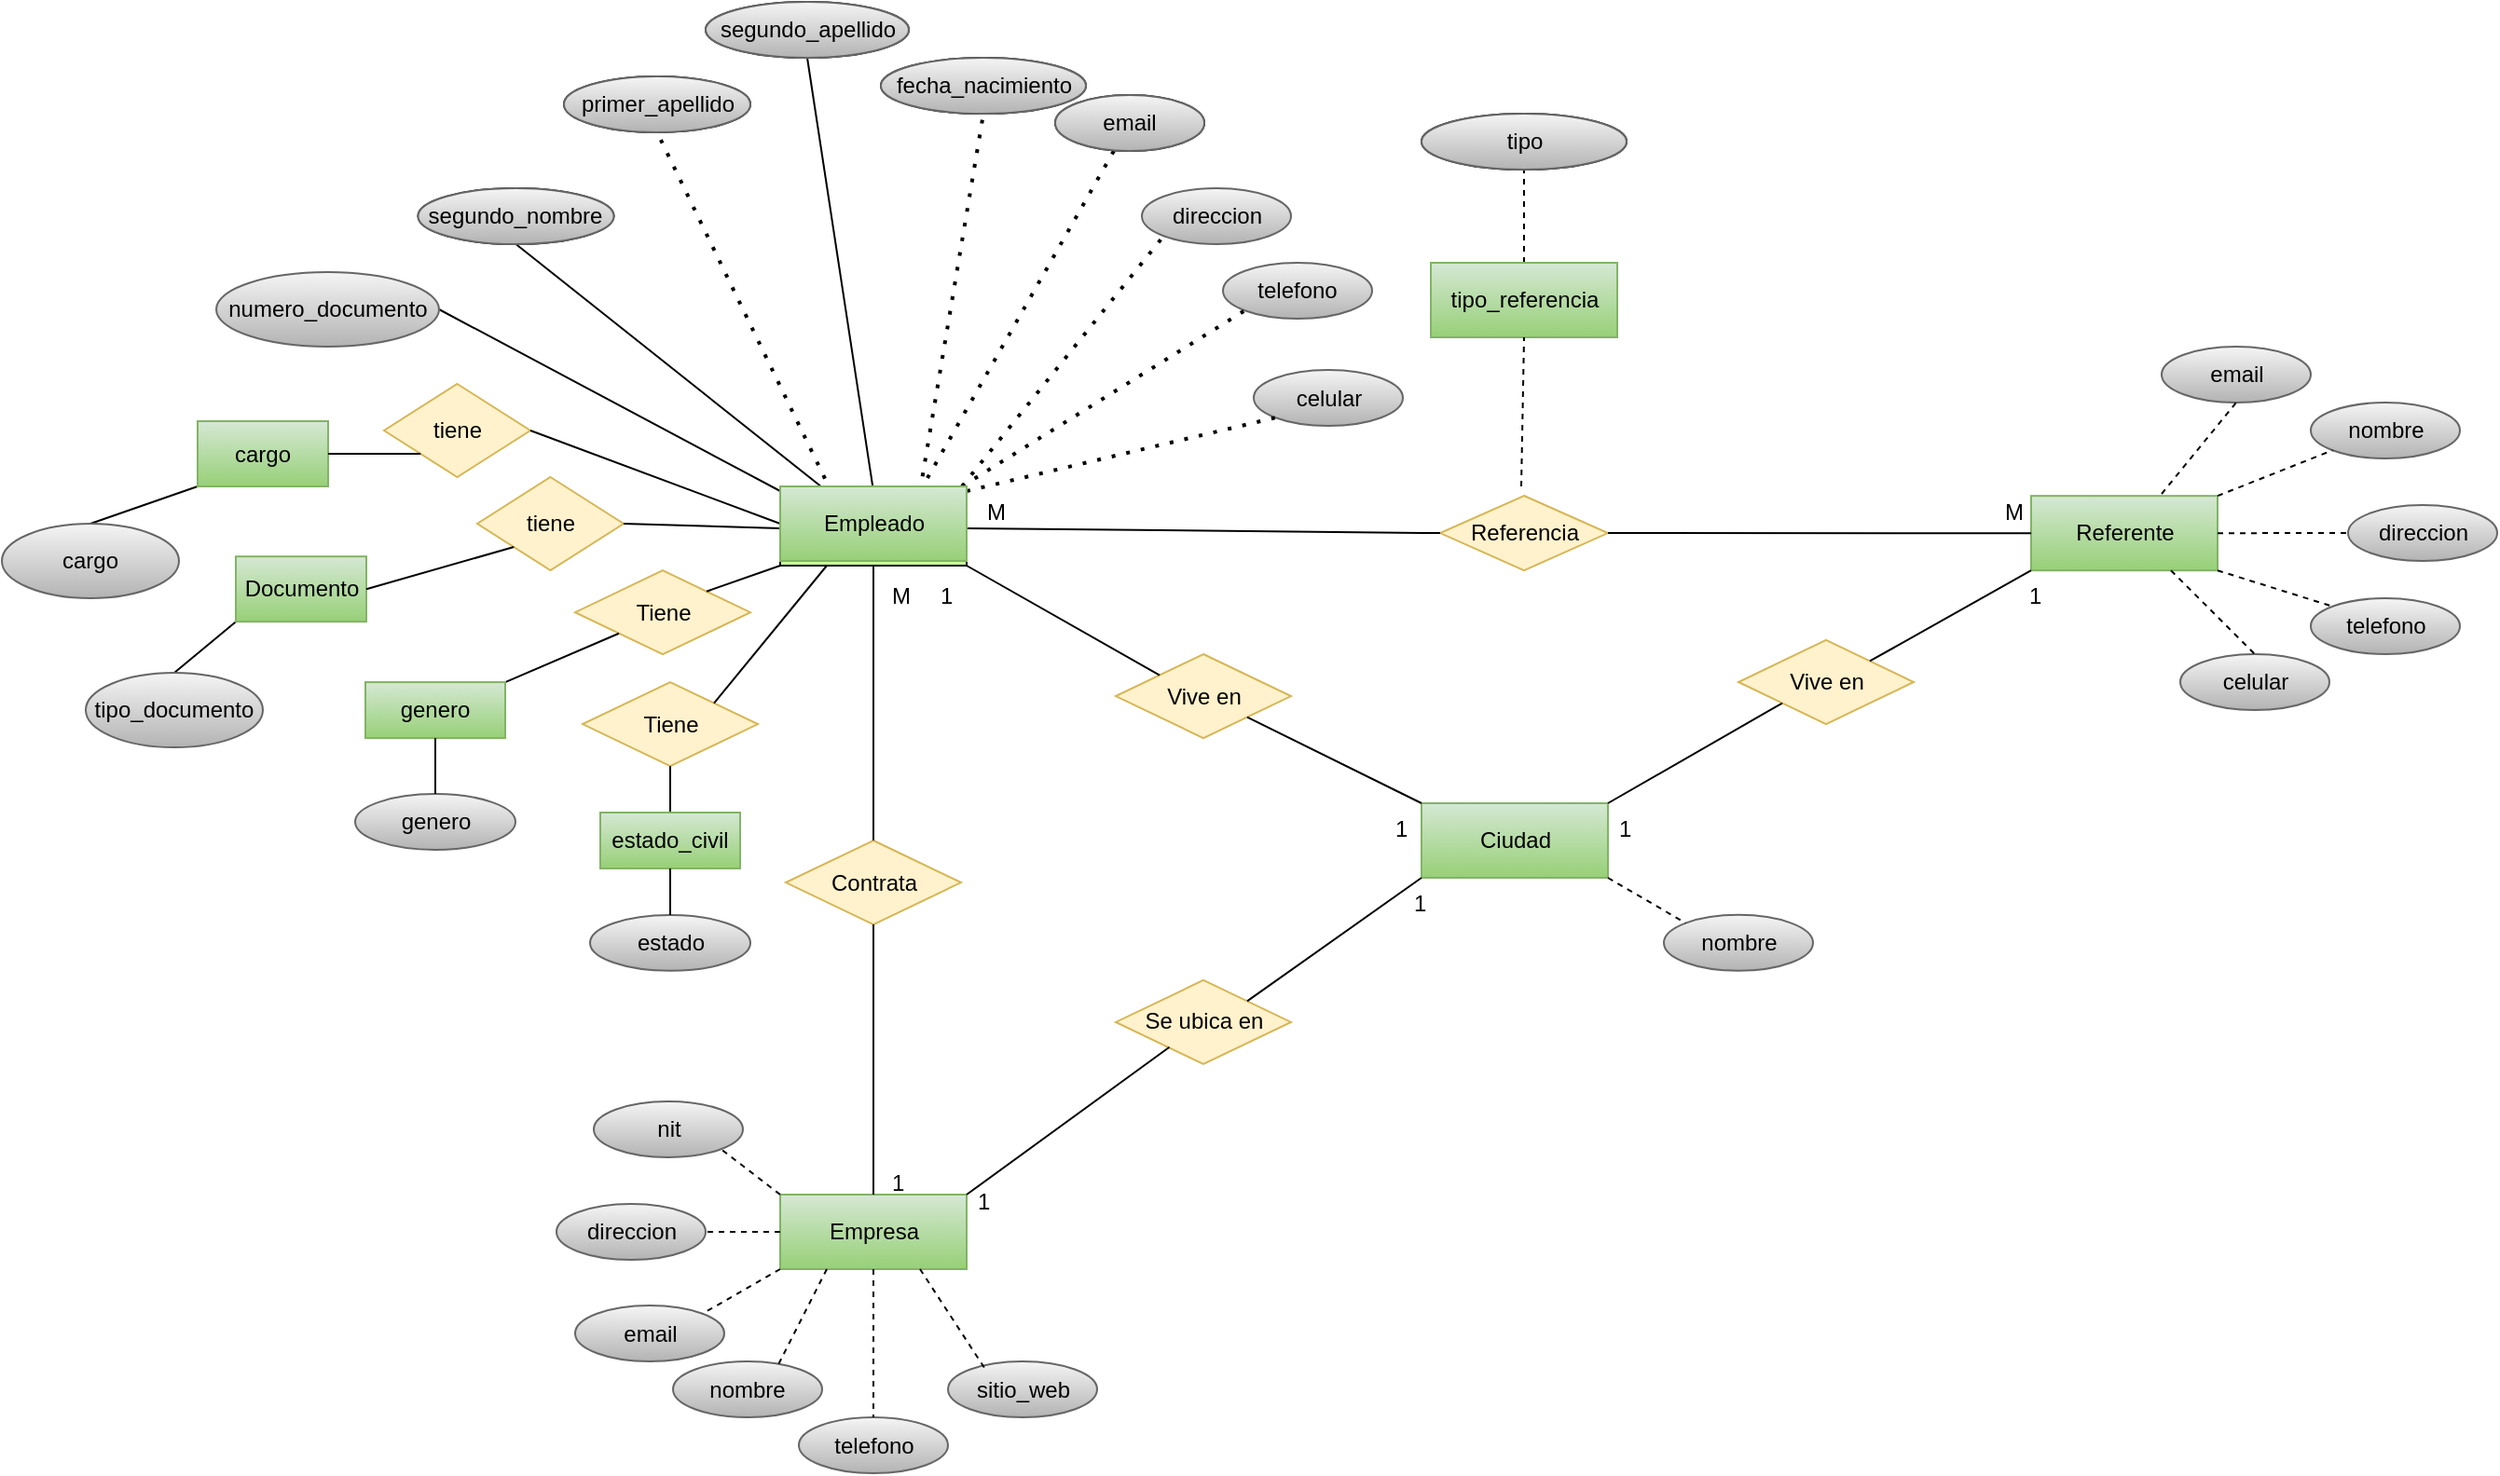 <mxfile version="14.9.3" type="google"><diagram id="QCPtFEc5R0eGPD_2gUka" name="Page-1"><mxGraphModel dx="1655" dy="1621" grid="1" gridSize="10" guides="1" tooltips="1" connect="1" arrows="1" fold="1" page="1" pageScale="1" pageWidth="827" pageHeight="1169" math="0" shadow="0"><root><mxCell id="0"/><mxCell id="1" parent="0"/><mxCell id="03Q_ZGFze8kil-wGgvbQ-1" value="Empleado" style="whiteSpace=wrap;html=1;align=center;fillColor=#CCFF99;" parent="1" vertex="1"><mxGeometry x="202.5" y="242.5" width="100" height="40" as="geometry"/></mxCell><mxCell id="03Q_ZGFze8kil-wGgvbQ-4" value="segundo_apellido" style="ellipse;whiteSpace=wrap;html=1;align=center;" parent="1" vertex="1"><mxGeometry x="162.5" y="-20" width="109" height="30" as="geometry"/></mxCell><mxCell id="03Q_ZGFze8kil-wGgvbQ-5" value="primer_apellido" style="ellipse;whiteSpace=wrap;html=1;align=center;" parent="1" vertex="1"><mxGeometry x="86.5" y="20" width="100" height="30" as="geometry"/></mxCell><mxCell id="03Q_ZGFze8kil-wGgvbQ-6" value="segundo_nombre" style="ellipse;whiteSpace=wrap;html=1;align=center;" parent="1" vertex="1"><mxGeometry x="8.25" y="80" width="105" height="30" as="geometry"/></mxCell><mxCell id="03Q_ZGFze8kil-wGgvbQ-9" value="Empresa" style="whiteSpace=wrap;html=1;align=center;fillColor=#d5e8d4;strokeColor=#82b366;gradientColor=#97d077;" parent="1" vertex="1"><mxGeometry x="202.5" y="620" width="100" height="40" as="geometry"/></mxCell><mxCell id="03Q_ZGFze8kil-wGgvbQ-10" value="Referente" style="whiteSpace=wrap;html=1;align=center;fillColor=#d5e8d4;strokeColor=#82b366;gradientColor=#97d077;" parent="1" vertex="1"><mxGeometry x="873.5" y="245.09" width="100" height="40" as="geometry"/></mxCell><mxCell id="G7bggJ8mP8m-IaVvU6eA-1" value="nit" style="ellipse;whiteSpace=wrap;html=1;align=center;gradientColor=#b3b3b3;fillColor=#f5f5f5;strokeColor=#666666;" parent="1" vertex="1"><mxGeometry x="102.5" y="570" width="80" height="30" as="geometry"/></mxCell><mxCell id="G7bggJ8mP8m-IaVvU6eA-3" value="direccion" style="ellipse;whiteSpace=wrap;html=1;align=center;gradientColor=#b3b3b3;fillColor=#f5f5f5;strokeColor=#666666;" parent="1" vertex="1"><mxGeometry x="82.5" y="625" width="80" height="30" as="geometry"/></mxCell><mxCell id="G7bggJ8mP8m-IaVvU6eA-4" value="email" style="ellipse;whiteSpace=wrap;html=1;align=center;gradientColor=#b3b3b3;fillColor=#f5f5f5;strokeColor=#666666;" parent="1" vertex="1"><mxGeometry x="92.5" y="679.5" width="80" height="30" as="geometry"/></mxCell><mxCell id="G7bggJ8mP8m-IaVvU6eA-12" value="" style="endArrow=none;dashed=1;html=1;entryX=1;entryY=1;entryDx=0;entryDy=0;" parent="1" target="G7bggJ8mP8m-IaVvU6eA-1" edge="1"><mxGeometry width="50" height="50" relative="1" as="geometry"><mxPoint x="202.5" y="620" as="sourcePoint"/><mxPoint x="492.5" y="570" as="targetPoint"/></mxGeometry></mxCell><mxCell id="G7bggJ8mP8m-IaVvU6eA-13" value="" style="endArrow=none;dashed=1;html=1;exitX=0;exitY=0.5;exitDx=0;exitDy=0;entryX=1;entryY=0.5;entryDx=0;entryDy=0;" parent="1" source="03Q_ZGFze8kil-wGgvbQ-9" target="G7bggJ8mP8m-IaVvU6eA-3" edge="1"><mxGeometry width="50" height="50" relative="1" as="geometry"><mxPoint x="442.5" y="620" as="sourcePoint"/><mxPoint x="492.5" y="570" as="targetPoint"/></mxGeometry></mxCell><mxCell id="G7bggJ8mP8m-IaVvU6eA-14" value="" style="endArrow=none;dashed=1;html=1;exitX=0;exitY=1;exitDx=0;exitDy=0;entryX=1;entryY=0;entryDx=0;entryDy=0;" parent="1" source="03Q_ZGFze8kil-wGgvbQ-9" target="G7bggJ8mP8m-IaVvU6eA-4" edge="1"><mxGeometry width="50" height="50" relative="1" as="geometry"><mxPoint x="442.5" y="620" as="sourcePoint"/><mxPoint x="492.5" y="570" as="targetPoint"/></mxGeometry></mxCell><mxCell id="G7bggJ8mP8m-IaVvU6eA-19" style="edgeStyle=orthogonalEdgeStyle;rounded=0;orthogonalLoop=1;jettySize=auto;html=1;exitX=0.5;exitY=1;exitDx=0;exitDy=0;" parent="1" source="03Q_ZGFze8kil-wGgvbQ-10" target="03Q_ZGFze8kil-wGgvbQ-10" edge="1"><mxGeometry relative="1" as="geometry"/></mxCell><mxCell id="mTFdNk2TtjwGFbEZQiYu-7" value="" style="endArrow=none;dashed=1;html=1;dashPattern=1 3;strokeWidth=2;entryX=0.5;entryY=1;entryDx=0;entryDy=0;" parent="1" target="03Q_ZGFze8kil-wGgvbQ-5" edge="1"><mxGeometry width="50" height="50" relative="1" as="geometry"><mxPoint x="230" y="243" as="sourcePoint"/><mxPoint x="278.819" y="180.389" as="targetPoint"/><Array as="points"/></mxGeometry></mxCell><mxCell id="mTFdNk2TtjwGFbEZQiYu-9" value="" style="endArrow=none;html=1;entryX=0.5;entryY=1;entryDx=0;entryDy=0;exitX=0.25;exitY=0;exitDx=0;exitDy=0;" parent="1" source="03Q_ZGFze8kil-wGgvbQ-1" target="03Q_ZGFze8kil-wGgvbQ-6" edge="1"><mxGeometry width="50" height="50" relative="1" as="geometry"><mxPoint x="212.5" y="239" as="sourcePoint"/><mxPoint x="252.5" y="322.5" as="targetPoint"/><Array as="points"/></mxGeometry></mxCell><mxCell id="G7bggJ8mP8m-IaVvU6eA-40" style="edgeStyle=orthogonalEdgeStyle;rounded=0;orthogonalLoop=1;jettySize=auto;html=1;exitX=0.5;exitY=1;exitDx=0;exitDy=0;" parent="1" edge="1"><mxGeometry relative="1" as="geometry"><mxPoint x="652.5" y="280" as="sourcePoint"/><mxPoint x="652.5" y="280" as="targetPoint"/></mxGeometry></mxCell><mxCell id="G7bggJ8mP8m-IaVvU6eA-41" value="nombre" style="ellipse;whiteSpace=wrap;html=1;align=center;gradientColor=#b3b3b3;fillColor=#f5f5f5;strokeColor=#666666;" parent="1" vertex="1"><mxGeometry x="1023.5" y="195" width="80" height="30" as="geometry"/></mxCell><mxCell id="G7bggJ8mP8m-IaVvU6eA-42" value="" style="endArrow=none;dashed=1;html=1;entryX=0;entryY=1;entryDx=0;entryDy=0;exitX=1;exitY=0;exitDx=0;exitDy=0;" parent="1" source="03Q_ZGFze8kil-wGgvbQ-10" target="G7bggJ8mP8m-IaVvU6eA-41" edge="1"><mxGeometry width="50" height="50" relative="1" as="geometry"><mxPoint x="973.5" y="-20.0" as="sourcePoint"/><mxPoint x="803.5" y="-50" as="targetPoint"/></mxGeometry></mxCell><mxCell id="G7bggJ8mP8m-IaVvU6eA-43" value="email" style="ellipse;whiteSpace=wrap;html=1;align=center;gradientColor=#b3b3b3;fillColor=#f5f5f5;strokeColor=#666666;" parent="1" vertex="1"><mxGeometry x="943.5" y="165" width="80" height="30" as="geometry"/></mxCell><mxCell id="G7bggJ8mP8m-IaVvU6eA-44" value="direccion" style="ellipse;whiteSpace=wrap;html=1;align=center;gradientColor=#b3b3b3;fillColor=#f5f5f5;strokeColor=#666666;" parent="1" vertex="1"><mxGeometry x="1043.5" y="250" width="80" height="30" as="geometry"/></mxCell><mxCell id="G7bggJ8mP8m-IaVvU6eA-45" value="" style="endArrow=none;dashed=1;html=1;entryX=0;entryY=0.5;entryDx=0;entryDy=0;exitX=1;exitY=0.5;exitDx=0;exitDy=0;" parent="1" source="03Q_ZGFze8kil-wGgvbQ-10" target="G7bggJ8mP8m-IaVvU6eA-44" edge="1"><mxGeometry width="50" height="50" relative="1" as="geometry"><mxPoint x="973.5" y="-1.137e-13" as="sourcePoint"/><mxPoint x="793.5" y="-40" as="targetPoint"/></mxGeometry></mxCell><mxCell id="G7bggJ8mP8m-IaVvU6eA-46" value="" style="endArrow=none;dashed=1;html=1;entryX=0.5;entryY=1;entryDx=0;entryDy=0;" parent="1" target="G7bggJ8mP8m-IaVvU6eA-43" edge="1"><mxGeometry width="50" height="50" relative="1" as="geometry"><mxPoint x="943.5" y="244" as="sourcePoint"/><mxPoint x="993.5" y="210" as="targetPoint"/></mxGeometry></mxCell><mxCell id="G7bggJ8mP8m-IaVvU6eA-49" value="telefono" style="ellipse;whiteSpace=wrap;html=1;align=center;gradientColor=#b3b3b3;fillColor=#f5f5f5;strokeColor=#666666;" parent="1" vertex="1"><mxGeometry x="1023.5" y="300" width="80" height="30" as="geometry"/></mxCell><mxCell id="G7bggJ8mP8m-IaVvU6eA-50" value="" style="endArrow=none;dashed=1;html=1;exitX=1;exitY=1;exitDx=0;exitDy=0;entryX=0;entryY=0;entryDx=0;entryDy=0;" parent="1" source="03Q_ZGFze8kil-wGgvbQ-10" target="G7bggJ8mP8m-IaVvU6eA-49" edge="1"><mxGeometry width="50" height="50" relative="1" as="geometry"><mxPoint x="923.5" y="280" as="sourcePoint"/><mxPoint x="923.5" y="330" as="targetPoint"/></mxGeometry></mxCell><mxCell id="G7bggJ8mP8m-IaVvU6eA-55" value="1" style="text;strokeColor=none;fillColor=none;spacingLeft=4;spacingRight=4;overflow=hidden;rotatable=0;points=[[0,0.5],[1,0.5]];portConstraint=eastwest;fontSize=12;" parent="1" vertex="1"><mxGeometry x="526.5" y="410" width="30" height="20" as="geometry"/></mxCell><mxCell id="G7bggJ8mP8m-IaVvU6eA-57" value="M" style="text;strokeColor=none;fillColor=none;spacingLeft=4;spacingRight=4;overflow=hidden;rotatable=0;points=[[0,0.5],[1,0.5]];portConstraint=eastwest;fontSize=12;" parent="1" vertex="1"><mxGeometry x="853.5" y="240" width="20" height="20" as="geometry"/></mxCell><mxCell id="G7bggJ8mP8m-IaVvU6eA-59" value="1" style="text;strokeColor=none;fillColor=none;spacingLeft=4;spacingRight=4;overflow=hidden;rotatable=0;points=[[0,0.5],[1,0.5]];portConstraint=eastwest;fontSize=12;" parent="1" vertex="1"><mxGeometry x="282.5" y="285.09" width="20" height="20" as="geometry"/></mxCell><mxCell id="G7bggJ8mP8m-IaVvU6eA-60" value="1" style="text;strokeColor=none;fillColor=none;spacingLeft=4;spacingRight=4;overflow=hidden;rotatable=0;points=[[0,0.5],[1,0.5]];portConstraint=eastwest;fontSize=12;" parent="1" vertex="1"><mxGeometry x="256.5" y="600" width="20" height="20" as="geometry"/></mxCell><mxCell id="g4G1-AN_KFnsyaZDeh5p-1" value="nombre" style="ellipse;whiteSpace=wrap;html=1;align=center;gradientColor=#b3b3b3;fillColor=#f5f5f5;strokeColor=#666666;" parent="1" vertex="1"><mxGeometry x="145" y="709.5" width="80" height="30" as="geometry"/></mxCell><mxCell id="g4G1-AN_KFnsyaZDeh5p-2" value="" style="endArrow=none;dashed=1;html=1;exitX=0.25;exitY=1;exitDx=0;exitDy=0;entryX=0.707;entryY=0.053;entryDx=0;entryDy=0;entryPerimeter=0;" parent="1" source="03Q_ZGFze8kil-wGgvbQ-9" target="g4G1-AN_KFnsyaZDeh5p-1" edge="1"><mxGeometry width="50" height="50" relative="1" as="geometry"><mxPoint x="212.5" y="670" as="sourcePoint"/><mxPoint x="170.784" y="694.393" as="targetPoint"/></mxGeometry></mxCell><mxCell id="g4G1-AN_KFnsyaZDeh5p-3" value="genero" style="ellipse;whiteSpace=wrap;html=1;align=center;gradientColor=#b3b3b3;fillColor=#f5f5f5;strokeColor=#666666;" parent="1" vertex="1"><mxGeometry x="-25.5" y="405.05" width="86" height="29.91" as="geometry"/></mxCell><mxCell id="g4G1-AN_KFnsyaZDeh5p-7" value="" style="endArrow=none;html=1;entryX=0.5;entryY=1;entryDx=0;entryDy=0;exitX=0.5;exitY=0;exitDx=0;exitDy=0;" parent="1" source="03Q_ZGFze8kil-wGgvbQ-1" target="03Q_ZGFze8kil-wGgvbQ-4" edge="1"><mxGeometry width="50" height="50" relative="1" as="geometry"><mxPoint x="237.5" y="252.5" as="sourcePoint"/><mxPoint x="222.5" y="182.5" as="targetPoint"/><Array as="points"/></mxGeometry></mxCell><mxCell id="g4G1-AN_KFnsyaZDeh5p-8" value="fecha_nacimiento" style="ellipse;whiteSpace=wrap;html=1;align=center;" parent="1" vertex="1"><mxGeometry x="256.5" y="10" width="110" height="30" as="geometry"/></mxCell><mxCell id="g4G1-AN_KFnsyaZDeh5p-9" value="" style="endArrow=none;dashed=1;html=1;dashPattern=1 3;strokeWidth=2;entryX=0.5;entryY=1;entryDx=0;entryDy=0;exitX=0.75;exitY=0;exitDx=0;exitDy=0;" parent="1" target="g4G1-AN_KFnsyaZDeh5p-8" edge="1" source="03Q_ZGFze8kil-wGgvbQ-1"><mxGeometry width="50" height="50" relative="1" as="geometry"><mxPoint x="302.5" y="250" as="sourcePoint"/><mxPoint x="322.5" y="182.5" as="targetPoint"/><Array as="points"/></mxGeometry></mxCell><mxCell id="g4G1-AN_KFnsyaZDeh5p-10" value="Referencia" style="rhombus;whiteSpace=wrap;html=1;fillColor=#fff2cc;strokeColor=#d6b656;" parent="1" vertex="1"><mxGeometry x="556.5" y="245" width="90" height="40.09" as="geometry"/></mxCell><mxCell id="g4G1-AN_KFnsyaZDeh5p-12" value="" style="endArrow=none;html=1;entryX=1;entryY=0.5;entryDx=0;entryDy=0;exitX=0;exitY=0.5;exitDx=0;exitDy=0;" parent="1" source="g4G1-AN_KFnsyaZDeh5p-10" target="03Q_ZGFze8kil-wGgvbQ-1" edge="1"><mxGeometry width="50" height="50" relative="1" as="geometry"><mxPoint x="476.5" y="360" as="sourcePoint"/><mxPoint x="526.5" y="310" as="targetPoint"/></mxGeometry></mxCell><mxCell id="g4G1-AN_KFnsyaZDeh5p-13" value="" style="endArrow=none;html=1;entryX=1;entryY=0.5;entryDx=0;entryDy=0;exitX=0;exitY=0.5;exitDx=0;exitDy=0;" parent="1" source="03Q_ZGFze8kil-wGgvbQ-10" target="g4G1-AN_KFnsyaZDeh5p-10" edge="1"><mxGeometry width="50" height="50" relative="1" as="geometry"><mxPoint x="686.5" y="360" as="sourcePoint"/><mxPoint x="526.5" y="310" as="targetPoint"/></mxGeometry></mxCell><mxCell id="g4G1-AN_KFnsyaZDeh5p-14" style="edgeStyle=orthogonalEdgeStyle;rounded=0;orthogonalLoop=1;jettySize=auto;html=1;exitX=0.5;exitY=1;exitDx=0;exitDy=0;" parent="1" source="G7bggJ8mP8m-IaVvU6eA-43" target="G7bggJ8mP8m-IaVvU6eA-43" edge="1"><mxGeometry relative="1" as="geometry"/></mxCell><mxCell id="g4G1-AN_KFnsyaZDeh5p-16" value="Ciudad" style="whiteSpace=wrap;html=1;align=center;fillColor=#d5e8d4;strokeColor=#82b366;gradientColor=#97d077;" parent="1" vertex="1"><mxGeometry x="546.5" y="410" width="100" height="40" as="geometry"/></mxCell><mxCell id="g4G1-AN_KFnsyaZDeh5p-17" value="tipo" style="ellipse;whiteSpace=wrap;html=1;align=center;" parent="1" vertex="1"><mxGeometry x="546.5" y="40" width="110" height="30" as="geometry"/></mxCell><mxCell id="g4G1-AN_KFnsyaZDeh5p-18" value="" style="endArrow=none;dashed=1;html=1;entryX=0.5;entryY=1;entryDx=0;entryDy=0;exitX=0.5;exitY=0;exitDx=0;exitDy=0;" parent="1" source="g4G1-AN_KFnsyaZDeh5p-76" target="g4G1-AN_KFnsyaZDeh5p-17" edge="1"><mxGeometry width="50" height="50" relative="1" as="geometry"><mxPoint x="602" y="120" as="sourcePoint"/><mxPoint x="936.5" y="205" as="targetPoint"/></mxGeometry></mxCell><mxCell id="g4G1-AN_KFnsyaZDeh5p-19" value="celular" style="ellipse;whiteSpace=wrap;html=1;align=center;gradientColor=#b3b3b3;fillColor=#f5f5f5;strokeColor=#666666;" parent="1" vertex="1"><mxGeometry x="953.5" y="330" width="80" height="30" as="geometry"/></mxCell><mxCell id="g4G1-AN_KFnsyaZDeh5p-20" value="" style="endArrow=none;dashed=1;html=1;exitX=0.75;exitY=1;exitDx=0;exitDy=0;entryX=0.5;entryY=0;entryDx=0;entryDy=0;" parent="1" source="03Q_ZGFze8kil-wGgvbQ-10" target="g4G1-AN_KFnsyaZDeh5p-19" edge="1"><mxGeometry width="50" height="50" relative="1" as="geometry"><mxPoint x="983.5" y="295.09" as="sourcePoint"/><mxPoint x="1044.372" y="334.72" as="targetPoint"/></mxGeometry></mxCell><mxCell id="g4G1-AN_KFnsyaZDeh5p-21" value="Vive en" style="rhombus;whiteSpace=wrap;html=1;fillColor=#fff2cc;strokeColor=#d6b656;" parent="1" vertex="1"><mxGeometry x="382.5" y="330" width="94" height="45.04" as="geometry"/></mxCell><mxCell id="g4G1-AN_KFnsyaZDeh5p-22" value="Vive en" style="rhombus;whiteSpace=wrap;html=1;fillColor=#fff2cc;strokeColor=#d6b656;" parent="1" vertex="1"><mxGeometry x="716.5" y="322.48" width="94" height="45.04" as="geometry"/></mxCell><mxCell id="g4G1-AN_KFnsyaZDeh5p-23" value="" style="endArrow=none;html=1;exitX=1;exitY=1;exitDx=0;exitDy=0;entryX=0;entryY=0;entryDx=0;entryDy=0;" parent="1" source="03Q_ZGFze8kil-wGgvbQ-1" target="g4G1-AN_KFnsyaZDeh5p-21" edge="1"><mxGeometry width="50" height="50" relative="1" as="geometry"><mxPoint x="636.5" y="570" as="sourcePoint"/><mxPoint x="686.5" y="520" as="targetPoint"/></mxGeometry></mxCell><mxCell id="g4G1-AN_KFnsyaZDeh5p-24" value="" style="endArrow=none;html=1;exitX=1;exitY=1;exitDx=0;exitDy=0;entryX=0;entryY=0;entryDx=0;entryDy=0;" parent="1" source="g4G1-AN_KFnsyaZDeh5p-21" target="g4G1-AN_KFnsyaZDeh5p-16" edge="1"><mxGeometry width="50" height="50" relative="1" as="geometry"><mxPoint x="466.5" y="401.5" as="sourcePoint"/><mxPoint x="567.6" y="470" as="targetPoint"/></mxGeometry></mxCell><mxCell id="g4G1-AN_KFnsyaZDeh5p-25" value="" style="endArrow=none;html=1;entryX=1;entryY=0;entryDx=0;entryDy=0;exitX=0;exitY=1;exitDx=0;exitDy=0;" parent="1" source="03Q_ZGFze8kil-wGgvbQ-10" target="g4G1-AN_KFnsyaZDeh5p-22" edge="1"><mxGeometry width="50" height="50" relative="1" as="geometry"><mxPoint x="876.5" y="320" as="sourcePoint"/><mxPoint x="423.0" y="371.26" as="targetPoint"/></mxGeometry></mxCell><mxCell id="g4G1-AN_KFnsyaZDeh5p-26" value="" style="endArrow=none;html=1;exitX=0;exitY=1;exitDx=0;exitDy=0;entryX=1;entryY=0;entryDx=0;entryDy=0;" parent="1" source="g4G1-AN_KFnsyaZDeh5p-22" target="g4G1-AN_KFnsyaZDeh5p-16" edge="1"><mxGeometry width="50" height="50" relative="1" as="geometry"><mxPoint x="331.9" y="312.76" as="sourcePoint"/><mxPoint x="433.0" y="381.26" as="targetPoint"/></mxGeometry></mxCell><mxCell id="g4G1-AN_KFnsyaZDeh5p-27" value="Se ubica en" style="rhombus;whiteSpace=wrap;html=1;fillColor=#fff2cc;strokeColor=#d6b656;" parent="1" vertex="1"><mxGeometry x="382.5" y="504.96" width="94" height="45.04" as="geometry"/></mxCell><mxCell id="g4G1-AN_KFnsyaZDeh5p-28" value="" style="endArrow=none;html=1;entryX=0;entryY=1;entryDx=0;entryDy=0;exitX=1;exitY=0;exitDx=0;exitDy=0;" parent="1" source="g4G1-AN_KFnsyaZDeh5p-27" target="g4G1-AN_KFnsyaZDeh5p-16" edge="1"><mxGeometry width="50" height="50" relative="1" as="geometry"><mxPoint x="456.5" y="511" as="sourcePoint"/><mxPoint x="596.5" y="480" as="targetPoint"/></mxGeometry></mxCell><mxCell id="g4G1-AN_KFnsyaZDeh5p-29" value="" style="endArrow=none;html=1;exitX=1;exitY=0;exitDx=0;exitDy=0;entryX=0.306;entryY=0.798;entryDx=0;entryDy=0;entryPerimeter=0;" parent="1" source="03Q_ZGFze8kil-wGgvbQ-9" target="g4G1-AN_KFnsyaZDeh5p-27" edge="1"><mxGeometry width="50" height="50" relative="1" as="geometry"><mxPoint x="205" y="600" as="sourcePoint"/><mxPoint x="339" y="523" as="targetPoint"/></mxGeometry></mxCell><mxCell id="g4G1-AN_KFnsyaZDeh5p-31" value="M" style="text;strokeColor=none;fillColor=none;spacingLeft=4;spacingRight=4;overflow=hidden;rotatable=0;points=[[0,0.5],[1,0.5]];portConstraint=eastwest;fontSize=12;" parent="1" vertex="1"><mxGeometry x="307.5" y="240" width="20" height="20" as="geometry"/></mxCell><mxCell id="g4G1-AN_KFnsyaZDeh5p-32" value="1" style="text;strokeColor=none;fillColor=none;spacingLeft=4;spacingRight=4;overflow=hidden;rotatable=0;points=[[0,0.5],[1,0.5]];portConstraint=eastwest;fontSize=12;" parent="1" vertex="1"><mxGeometry x="646.5" y="410" width="30" height="20" as="geometry"/></mxCell><mxCell id="g4G1-AN_KFnsyaZDeh5p-33" value="1" style="text;strokeColor=none;fillColor=none;spacingLeft=4;spacingRight=4;overflow=hidden;rotatable=0;points=[[0,0.5],[1,0.5]];portConstraint=eastwest;fontSize=12;" parent="1" vertex="1"><mxGeometry x="866.5" y="285.09" width="30" height="20" as="geometry"/></mxCell><mxCell id="g4G1-AN_KFnsyaZDeh5p-35" value="Contrata" style="rhombus;whiteSpace=wrap;html=1;fillColor=#fff2cc;strokeColor=#d6b656;" parent="1" vertex="1"><mxGeometry x="205.5" y="430" width="94" height="45.04" as="geometry"/></mxCell><mxCell id="g4G1-AN_KFnsyaZDeh5p-36" value="" style="endArrow=none;html=1;entryX=0.5;entryY=1;entryDx=0;entryDy=0;exitX=0.5;exitY=0;exitDx=0;exitDy=0;" parent="1" source="g4G1-AN_KFnsyaZDeh5p-35" target="03Q_ZGFze8kil-wGgvbQ-1" edge="1"><mxGeometry width="50" height="50" relative="1" as="geometry"><mxPoint x="596.5" y="590" as="sourcePoint"/><mxPoint x="646.5" y="540" as="targetPoint"/></mxGeometry></mxCell><mxCell id="g4G1-AN_KFnsyaZDeh5p-37" value="" style="endArrow=none;html=1;entryX=0.5;entryY=1;entryDx=0;entryDy=0;exitX=0.5;exitY=0;exitDx=0;exitDy=0;" parent="1" source="03Q_ZGFze8kil-wGgvbQ-9" target="g4G1-AN_KFnsyaZDeh5p-35" edge="1"><mxGeometry width="50" height="50" relative="1" as="geometry"><mxPoint x="262.5" y="440" as="sourcePoint"/><mxPoint x="262.5" y="292.5" as="targetPoint"/></mxGeometry></mxCell><mxCell id="g4G1-AN_KFnsyaZDeh5p-38" value="M" style="text;strokeColor=none;fillColor=none;spacingLeft=4;spacingRight=4;overflow=hidden;rotatable=0;points=[[0,0.5],[1,0.5]];portConstraint=eastwest;fontSize=12;" parent="1" vertex="1"><mxGeometry x="256.5" y="285.09" width="20" height="20" as="geometry"/></mxCell><mxCell id="g4G1-AN_KFnsyaZDeh5p-39" value="1" style="text;strokeColor=none;fillColor=none;spacingLeft=4;spacingRight=4;overflow=hidden;rotatable=0;points=[[0,0.5],[1,0.5]];portConstraint=eastwest;fontSize=12;" parent="1" vertex="1"><mxGeometry x="302.5" y="610" width="30" height="20" as="geometry"/></mxCell><mxCell id="g4G1-AN_KFnsyaZDeh5p-40" value="1" style="text;strokeColor=none;fillColor=none;spacingLeft=4;spacingRight=4;overflow=hidden;rotatable=0;points=[[0,0.5],[1,0.5]];portConstraint=eastwest;fontSize=12;" parent="1" vertex="1"><mxGeometry x="536.5" y="450" width="30" height="20" as="geometry"/></mxCell><mxCell id="g4G1-AN_KFnsyaZDeh5p-41" value="telefono" style="ellipse;whiteSpace=wrap;html=1;align=center;gradientColor=#b3b3b3;fillColor=#f5f5f5;strokeColor=#666666;" parent="1" vertex="1"><mxGeometry x="212.5" y="739.5" width="80" height="30" as="geometry"/></mxCell><mxCell id="g4G1-AN_KFnsyaZDeh5p-42" value="" style="endArrow=none;dashed=1;html=1;exitX=0.5;exitY=1;exitDx=0;exitDy=0;entryX=0.5;entryY=0;entryDx=0;entryDy=0;" parent="1" source="03Q_ZGFze8kil-wGgvbQ-9" target="g4G1-AN_KFnsyaZDeh5p-41" edge="1"><mxGeometry width="50" height="50" relative="1" as="geometry"><mxPoint x="237.5" y="670" as="sourcePoint"/><mxPoint x="232.5" y="730" as="targetPoint"/></mxGeometry></mxCell><mxCell id="g4G1-AN_KFnsyaZDeh5p-43" value="sitio_web" style="ellipse;whiteSpace=wrap;html=1;align=center;gradientColor=#b3b3b3;fillColor=#f5f5f5;strokeColor=#666666;" parent="1" vertex="1"><mxGeometry x="292.5" y="709.5" width="80" height="30" as="geometry"/></mxCell><mxCell id="g4G1-AN_KFnsyaZDeh5p-44" value="" style="endArrow=none;dashed=1;html=1;exitX=0.75;exitY=1;exitDx=0;exitDy=0;entryX=0.244;entryY=0.114;entryDx=0;entryDy=0;entryPerimeter=0;" parent="1" source="03Q_ZGFze8kil-wGgvbQ-9" target="g4G1-AN_KFnsyaZDeh5p-43" edge="1"><mxGeometry width="50" height="50" relative="1" as="geometry"><mxPoint x="262.5" y="670" as="sourcePoint"/><mxPoint x="262.5" y="749.5" as="targetPoint"/></mxGeometry></mxCell><mxCell id="g4G1-AN_KFnsyaZDeh5p-46" value="nombre" style="ellipse;whiteSpace=wrap;html=1;align=center;gradientColor=#b3b3b3;fillColor=#f5f5f5;strokeColor=#666666;" vertex="1" parent="1"><mxGeometry x="676.5" y="469.91" width="80" height="30" as="geometry"/></mxCell><mxCell id="g4G1-AN_KFnsyaZDeh5p-47" value="" style="endArrow=none;dashed=1;html=1;exitX=1;exitY=1;exitDx=0;exitDy=0;entryX=0;entryY=0;entryDx=0;entryDy=0;" edge="1" parent="1" source="g4G1-AN_KFnsyaZDeh5p-16" target="g4G1-AN_KFnsyaZDeh5p-46"><mxGeometry width="50" height="50" relative="1" as="geometry"><mxPoint x="958.5" y="295.09" as="sourcePoint"/><mxPoint x="1003.5" y="340" as="targetPoint"/></mxGeometry></mxCell><mxCell id="X1nyA_-3hiRsS7B7yB-s-1" value="tiene" style="rhombus;whiteSpace=wrap;html=1;fillColor=#fff2cc;strokeColor=#d6b656;" vertex="1" parent="1"><mxGeometry x="40" y="235" width="78.5" height="50" as="geometry"/></mxCell><mxCell id="g4G1-AN_KFnsyaZDeh5p-49" value="Tiene" style="rhombus;whiteSpace=wrap;html=1;fillColor=#fff2cc;strokeColor=#d6b656;" vertex="1" parent="1"><mxGeometry x="92.5" y="285.09" width="94" height="45.04" as="geometry"/></mxCell><mxCell id="g4G1-AN_KFnsyaZDeh5p-50" value="" style="endArrow=none;html=1;entryX=0;entryY=1;entryDx=0;entryDy=0;exitX=1;exitY=0;exitDx=0;exitDy=0;" edge="1" parent="1" source="g4G1-AN_KFnsyaZDeh5p-49" target="03Q_ZGFze8kil-wGgvbQ-1"><mxGeometry width="50" height="50" relative="1" as="geometry"><mxPoint x="120" y="330" as="sourcePoint"/><mxPoint x="600" y="370" as="targetPoint"/></mxGeometry></mxCell><mxCell id="g4G1-AN_KFnsyaZDeh5p-51" value="" style="endArrow=none;html=1;entryX=0;entryY=1;entryDx=0;entryDy=0;exitX=1;exitY=0;exitDx=0;exitDy=0;" edge="1" parent="1" source="g4G1-AN_KFnsyaZDeh5p-53" target="g4G1-AN_KFnsyaZDeh5p-49"><mxGeometry width="50" height="50" relative="1" as="geometry"><mxPoint x="30" y="420" as="sourcePoint"/><mxPoint x="212.5" y="292.5" as="targetPoint"/></mxGeometry></mxCell><mxCell id="g4G1-AN_KFnsyaZDeh5p-53" value="genero" style="whiteSpace=wrap;html=1;align=center;fillColor=#d5e8d4;strokeColor=#82b366;gradientColor=#97d077;" vertex="1" parent="1"><mxGeometry x="-20" y="345.04" width="75" height="30" as="geometry"/></mxCell><mxCell id="g4G1-AN_KFnsyaZDeh5p-54" value="" style="endArrow=none;html=1;exitX=0.5;exitY=1;exitDx=0;exitDy=0;entryX=0.5;entryY=0;entryDx=0;entryDy=0;" edge="1" parent="1" source="g4G1-AN_KFnsyaZDeh5p-53" target="g4G1-AN_KFnsyaZDeh5p-3"><mxGeometry width="50" height="50" relative="1" as="geometry"><mxPoint x="550" y="420" as="sourcePoint"/><mxPoint x="600" y="370" as="targetPoint"/></mxGeometry></mxCell><mxCell id="X1nyA_-3hiRsS7B7yB-s-3" value="" style="endArrow=none;html=1;entryX=0.5;entryY=0;entryDx=0;entryDy=0;exitX=0;exitY=1;exitDx=0;exitDy=0;" edge="1" parent="1" source="X1nyA_-3hiRsS7B7yB-s-11" target="X1nyA_-3hiRsS7B7yB-s-33"><mxGeometry width="50" height="50" relative="1" as="geometry"><mxPoint x="-120" y="252.5" as="sourcePoint"/><mxPoint x="-105.0" y="250" as="targetPoint"/></mxGeometry></mxCell><mxCell id="X1nyA_-3hiRsS7B7yB-s-5" value="" style="endArrow=none;html=1;entryX=1;entryY=0.5;entryDx=0;entryDy=0;exitX=0;exitY=0.5;exitDx=0;exitDy=0;" edge="1" parent="1" source="03Q_ZGFze8kil-wGgvbQ-1" target="X1nyA_-3hiRsS7B7yB-s-1"><mxGeometry width="50" height="50" relative="1" as="geometry"><mxPoint x="200" y="260" as="sourcePoint"/><mxPoint x="110.0" y="238.77" as="targetPoint"/></mxGeometry></mxCell><mxCell id="g4G1-AN_KFnsyaZDeh5p-57" value="estado" style="ellipse;whiteSpace=wrap;html=1;align=center;gradientColor=#b3b3b3;fillColor=#f5f5f5;strokeColor=#666666;" vertex="1" parent="1"><mxGeometry x="100.5" y="470" width="86" height="29.91" as="geometry"/></mxCell><mxCell id="g4G1-AN_KFnsyaZDeh5p-58" value="Tiene" style="rhombus;whiteSpace=wrap;html=1;fillColor=#fff2cc;strokeColor=#d6b656;" vertex="1" parent="1"><mxGeometry x="96.5" y="345.04" width="94" height="45.04" as="geometry"/></mxCell><mxCell id="g4G1-AN_KFnsyaZDeh5p-59" value="" style="endArrow=none;html=1;entryX=0.25;entryY=1;entryDx=0;entryDy=0;exitX=1;exitY=0;exitDx=0;exitDy=0;" edge="1" parent="1" source="g4G1-AN_KFnsyaZDeh5p-58" target="03Q_ZGFze8kil-wGgvbQ-1"><mxGeometry width="50" height="50" relative="1" as="geometry"><mxPoint x="200" y="360" as="sourcePoint"/><mxPoint x="268" y="322.5" as="targetPoint"/></mxGeometry></mxCell><mxCell id="g4G1-AN_KFnsyaZDeh5p-60" value="" style="endArrow=none;html=1;entryX=0.5;entryY=1;entryDx=0;entryDy=0;exitX=0.5;exitY=0;exitDx=0;exitDy=0;" edge="1" parent="1" source="g4G1-AN_KFnsyaZDeh5p-61" target="g4G1-AN_KFnsyaZDeh5p-58"><mxGeometry width="50" height="50" relative="1" as="geometry"><mxPoint x="95.5" y="460" as="sourcePoint"/><mxPoint x="278" y="332.5" as="targetPoint"/></mxGeometry></mxCell><mxCell id="g4G1-AN_KFnsyaZDeh5p-61" value="estado_civil" style="whiteSpace=wrap;html=1;align=center;fillColor=#d5e8d4;strokeColor=#82b366;gradientColor=#97d077;" vertex="1" parent="1"><mxGeometry x="106" y="415" width="75" height="30" as="geometry"/></mxCell><mxCell id="g4G1-AN_KFnsyaZDeh5p-62" value="" style="endArrow=none;html=1;exitX=0.5;exitY=1;exitDx=0;exitDy=0;entryX=0.5;entryY=0;entryDx=0;entryDy=0;" edge="1" parent="1" source="g4G1-AN_KFnsyaZDeh5p-61" target="g4G1-AN_KFnsyaZDeh5p-57"><mxGeometry width="50" height="50" relative="1" as="geometry"><mxPoint x="615.5" y="460" as="sourcePoint"/><mxPoint x="665.5" y="410" as="targetPoint"/></mxGeometry></mxCell><mxCell id="X1nyA_-3hiRsS7B7yB-s-11" value="Documento" style="rounded=0;whiteSpace=wrap;html=1;fillColor=#d5e8d4;strokeColor=#82b366;gradientColor=#97d077;" vertex="1" parent="1"><mxGeometry x="-89.5" y="277.59" width="70" height="35" as="geometry"/></mxCell><mxCell id="X1nyA_-3hiRsS7B7yB-s-13" value="" style="endArrow=none;html=1;entryX=1;entryY=0.5;entryDx=0;entryDy=0;exitX=0;exitY=1;exitDx=0;exitDy=0;" edge="1" target="X1nyA_-3hiRsS7B7yB-s-11" parent="1" source="X1nyA_-3hiRsS7B7yB-s-1"><mxGeometry width="50" height="50" relative="1" as="geometry"><mxPoint x="21.5" y="255.0" as="sourcePoint"/><mxPoint x="20" y="205" as="targetPoint"/></mxGeometry></mxCell><mxCell id="X1nyA_-3hiRsS7B7yB-s-16" value="" style="endArrow=none;html=1;entryX=1;entryY=0.5;entryDx=0;entryDy=0;exitX=0;exitY=0;exitDx=0;exitDy=0;" edge="1" parent="1" source="03Q_ZGFze8kil-wGgvbQ-1" target="X1nyA_-3hiRsS7B7yB-s-43"><mxGeometry width="50" height="50" relative="1" as="geometry"><mxPoint x="-90" y="177.5" as="sourcePoint"/><mxPoint x="40.0" y="215" as="targetPoint"/></mxGeometry></mxCell><mxCell id="g4G1-AN_KFnsyaZDeh5p-67" value="email" style="ellipse;whiteSpace=wrap;html=1;align=center;" vertex="1" parent="1"><mxGeometry x="350" y="30" width="80" height="30" as="geometry"/></mxCell><mxCell id="g4G1-AN_KFnsyaZDeh5p-68" value="direccion" style="ellipse;whiteSpace=wrap;html=1;align=center;gradientColor=#b3b3b3;fillColor=#f5f5f5;strokeColor=#666666;" vertex="1" parent="1"><mxGeometry x="396.5" y="80" width="80" height="30" as="geometry"/></mxCell><mxCell id="g4G1-AN_KFnsyaZDeh5p-69" value="telefono" style="ellipse;whiteSpace=wrap;html=1;align=center;gradientColor=#b3b3b3;fillColor=#f5f5f5;strokeColor=#666666;" vertex="1" parent="1"><mxGeometry x="440" y="120" width="80" height="30" as="geometry"/></mxCell><mxCell id="g4G1-AN_KFnsyaZDeh5p-70" value="celular" style="ellipse;whiteSpace=wrap;html=1;align=center;gradientColor=#b3b3b3;fillColor=#f5f5f5;strokeColor=#666666;" vertex="1" parent="1"><mxGeometry x="456.5" y="177.5" width="80" height="30" as="geometry"/></mxCell><mxCell id="g4G1-AN_KFnsyaZDeh5p-72" value="" style="endArrow=none;dashed=1;html=1;dashPattern=1 3;strokeWidth=2;exitX=0.75;exitY=0;exitDx=0;exitDy=0;" edge="1" parent="1" source="03Q_ZGFze8kil-wGgvbQ-1" target="g4G1-AN_KFnsyaZDeh5p-67"><mxGeometry width="50" height="50" relative="1" as="geometry"><mxPoint x="312.5" y="260.0" as="sourcePoint"/><mxPoint x="362.5" y="50.0" as="targetPoint"/><Array as="points"/></mxGeometry></mxCell><mxCell id="g4G1-AN_KFnsyaZDeh5p-73" value="" style="endArrow=none;dashed=1;html=1;dashPattern=1 3;strokeWidth=2;entryX=0;entryY=1;entryDx=0;entryDy=0;" edge="1" parent="1" target="g4G1-AN_KFnsyaZDeh5p-68"><mxGeometry width="50" height="50" relative="1" as="geometry"><mxPoint x="300" y="240" as="sourcePoint"/><mxPoint x="372.5" y="60.0" as="targetPoint"/><Array as="points"/></mxGeometry></mxCell><mxCell id="g4G1-AN_KFnsyaZDeh5p-74" value="" style="endArrow=none;dashed=1;html=1;dashPattern=1 3;strokeWidth=2;entryX=0;entryY=1;entryDx=0;entryDy=0;" edge="1" parent="1" target="g4G1-AN_KFnsyaZDeh5p-69"><mxGeometry width="50" height="50" relative="1" as="geometry"><mxPoint x="300" y="240" as="sourcePoint"/><mxPoint x="382.5" y="70.0" as="targetPoint"/><Array as="points"/></mxGeometry></mxCell><mxCell id="g4G1-AN_KFnsyaZDeh5p-75" value="" style="endArrow=none;dashed=1;html=1;dashPattern=1 3;strokeWidth=2;entryX=0;entryY=1;entryDx=0;entryDy=0;exitX=1;exitY=0;exitDx=0;exitDy=0;" edge="1" parent="1" source="03Q_ZGFze8kil-wGgvbQ-1" target="g4G1-AN_KFnsyaZDeh5p-70"><mxGeometry width="50" height="50" relative="1" as="geometry"><mxPoint x="342.5" y="290.0" as="sourcePoint"/><mxPoint x="392.5" y="80.0" as="targetPoint"/><Array as="points"/></mxGeometry></mxCell><mxCell id="X1nyA_-3hiRsS7B7yB-s-33" value="tipo_documento" style="ellipse;whiteSpace=wrap;html=1;align=center;gradientColor=#b3b3b3;fillColor=#f5f5f5;strokeColor=#666666;" vertex="1" parent="1"><mxGeometry x="-170" y="340.04" width="95" height="40" as="geometry"/></mxCell><mxCell id="X1nyA_-3hiRsS7B7yB-s-34" value="tiene" style="rhombus;whiteSpace=wrap;html=1;fillColor=#fff2cc;strokeColor=#d6b656;" vertex="1" parent="1"><mxGeometry x="-10" y="185" width="78.5" height="50" as="geometry"/></mxCell><mxCell id="X1nyA_-3hiRsS7B7yB-s-35" value="" style="endArrow=none;html=1;entryX=0.5;entryY=0;entryDx=0;entryDy=0;exitX=0;exitY=1;exitDx=0;exitDy=0;" edge="1" parent="1" source="X1nyA_-3hiRsS7B7yB-s-37" target="X1nyA_-3hiRsS7B7yB-s-42"><mxGeometry width="50" height="50" relative="1" as="geometry"><mxPoint x="-129.5" y="142.5" as="sourcePoint"/><mxPoint x="-162.5" y="190" as="targetPoint"/></mxGeometry></mxCell><mxCell id="X1nyA_-3hiRsS7B7yB-s-36" value="" style="endArrow=none;html=1;entryX=1;entryY=0.5;entryDx=0;entryDy=0;exitX=0;exitY=0.5;exitDx=0;exitDy=0;" edge="1" parent="1" target="X1nyA_-3hiRsS7B7yB-s-34" source="X1nyA_-3hiRsS7B7yB-s-41"><mxGeometry width="50" height="50" relative="1" as="geometry"><mxPoint x="200" y="240" as="sourcePoint"/><mxPoint x="100.5" y="128.77" as="targetPoint"/></mxGeometry></mxCell><mxCell id="X1nyA_-3hiRsS7B7yB-s-37" value="cargo" style="rounded=0;whiteSpace=wrap;html=1;fillColor=#d5e8d4;gradientColor=#97d077;strokeColor=#82b366;" vertex="1" parent="1"><mxGeometry x="-110" y="205" width="70" height="35" as="geometry"/></mxCell><mxCell id="X1nyA_-3hiRsS7B7yB-s-38" value="" style="endArrow=none;html=1;entryX=1;entryY=0.5;entryDx=0;entryDy=0;exitX=0;exitY=1;exitDx=0;exitDy=0;" edge="1" parent="1" target="X1nyA_-3hiRsS7B7yB-s-37" source="X1nyA_-3hiRsS7B7yB-s-34"><mxGeometry width="50" height="50" relative="1" as="geometry"><mxPoint x="12" y="145" as="sourcePoint"/><mxPoint x="10.5" y="95" as="targetPoint"/></mxGeometry></mxCell><mxCell id="g4G1-AN_KFnsyaZDeh5p-76" value="tipo_referencia" style="whiteSpace=wrap;html=1;align=center;fillColor=#d5e8d4;strokeColor=#82b366;gradientColor=#97d077;" vertex="1" parent="1"><mxGeometry x="551.5" y="120" width="100" height="40" as="geometry"/></mxCell><mxCell id="g4G1-AN_KFnsyaZDeh5p-77" value="" style="endArrow=none;dashed=1;html=1;entryX=0.5;entryY=1;entryDx=0;entryDy=0;" edge="1" parent="1" target="g4G1-AN_KFnsyaZDeh5p-76"><mxGeometry width="50" height="50" relative="1" as="geometry"><mxPoint x="600" y="240" as="sourcePoint"/><mxPoint x="580" y="190" as="targetPoint"/></mxGeometry></mxCell><mxCell id="X1nyA_-3hiRsS7B7yB-s-41" value="Empleado" style="whiteSpace=wrap;html=1;align=center;fillColor=#d5e8d4;strokeColor=#82b366;gradientColor=#97d077;" vertex="1" parent="1"><mxGeometry x="202.5" y="240" width="100" height="40" as="geometry"/></mxCell><mxCell id="X1nyA_-3hiRsS7B7yB-s-42" value="cargo" style="ellipse;whiteSpace=wrap;html=1;align=center;gradientColor=#b3b3b3;fillColor=#f5f5f5;strokeColor=#666666;" vertex="1" parent="1"><mxGeometry x="-215" y="260" width="95" height="40" as="geometry"/></mxCell><mxCell id="X1nyA_-3hiRsS7B7yB-s-43" value="numero_documento" style="ellipse;whiteSpace=wrap;html=1;align=center;gradientColor=#b3b3b3;fillColor=#f5f5f5;strokeColor=#666666;" vertex="1" parent="1"><mxGeometry x="-100" y="125" width="119.5" height="40" as="geometry"/></mxCell><mxCell id="X1nyA_-3hiRsS7B7yB-s-44" value="segundo_nombre" style="ellipse;whiteSpace=wrap;html=1;align=center;gradientColor=#b3b3b3;fillColor=#f5f5f5;strokeColor=#666666;" vertex="1" parent="1"><mxGeometry x="8.25" y="80" width="105" height="30" as="geometry"/></mxCell><mxCell id="X1nyA_-3hiRsS7B7yB-s-45" value="primer_apellido" style="ellipse;whiteSpace=wrap;html=1;align=center;gradientColor=#b3b3b3;fillColor=#f5f5f5;strokeColor=#666666;" vertex="1" parent="1"><mxGeometry x="86.5" y="20" width="100" height="30" as="geometry"/></mxCell><mxCell id="X1nyA_-3hiRsS7B7yB-s-46" value="segundo_apellido" style="ellipse;whiteSpace=wrap;html=1;align=center;gradientColor=#b3b3b3;fillColor=#f5f5f5;strokeColor=#666666;" vertex="1" parent="1"><mxGeometry x="162.5" y="-20" width="109" height="30" as="geometry"/></mxCell><mxCell id="X1nyA_-3hiRsS7B7yB-s-47" value="fecha_nacimiento" style="ellipse;whiteSpace=wrap;html=1;align=center;gradientColor=#b3b3b3;fillColor=#f5f5f5;strokeColor=#666666;" vertex="1" parent="1"><mxGeometry x="256.5" y="10" width="110" height="30" as="geometry"/></mxCell><mxCell id="X1nyA_-3hiRsS7B7yB-s-48" value="email" style="ellipse;whiteSpace=wrap;html=1;align=center;gradientColor=#b3b3b3;fillColor=#f5f5f5;strokeColor=#666666;" vertex="1" parent="1"><mxGeometry x="350" y="30" width="80" height="30" as="geometry"/></mxCell><mxCell id="X1nyA_-3hiRsS7B7yB-s-49" value="tipo" style="ellipse;whiteSpace=wrap;html=1;align=center;gradientColor=#b3b3b3;fillColor=#f5f5f5;strokeColor=#666666;" vertex="1" parent="1"><mxGeometry x="546.5" y="40" width="110" height="30" as="geometry"/></mxCell></root></mxGraphModel></diagram></mxfile>
